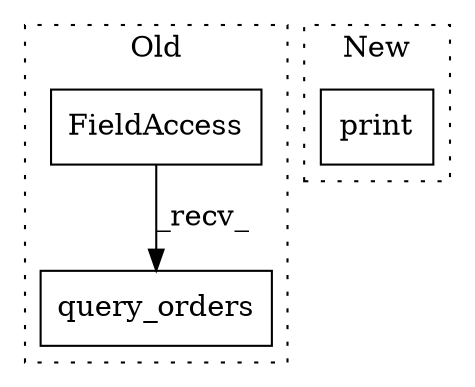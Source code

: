 digraph G {
subgraph cluster0 {
1 [label="query_orders" a="32" s="1942,1994" l="13,1" shape="box"];
3 [label="FieldAccess" a="22" s="1929" l="12" shape="box"];
label = "Old";
style="dotted";
}
subgraph cluster1 {
2 [label="print" a="32" s="2064,2083" l="6,1" shape="box"];
label = "New";
style="dotted";
}
3 -> 1 [label="_recv_"];
}